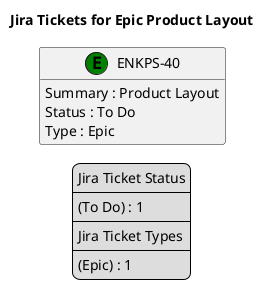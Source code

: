 @startuml
'https://plantuml.com/class-diagram

' GENERATE CLASS DIAGRAM ===========
' Generated at    : Tue May 14 15:57:50 CEST 2024

title Jira Tickets for Epic Product Layout 
hide empty members

legend
Jira Ticket Status
----
(To Do) : 1
----
Jira Ticket Types
----
(Epic) : 1
end legend


' Tickets =======
class "ENKPS-40" << (E,green) >> {
  Summary : Product Layout 
  Status : To Do
  Type : Epic
}



' Links =======

' Parents =======



@enduml
